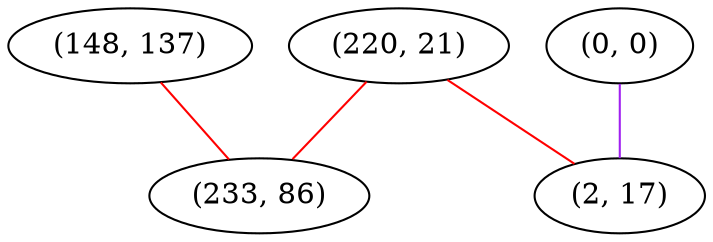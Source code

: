 graph "" {
"(220, 21)";
"(148, 137)";
"(0, 0)";
"(233, 86)";
"(2, 17)";
"(220, 21)" -- "(233, 86)"  [color=red, key=0, weight=1];
"(220, 21)" -- "(2, 17)"  [color=red, key=0, weight=1];
"(148, 137)" -- "(233, 86)"  [color=red, key=0, weight=1];
"(0, 0)" -- "(2, 17)"  [color=purple, key=0, weight=4];
}
